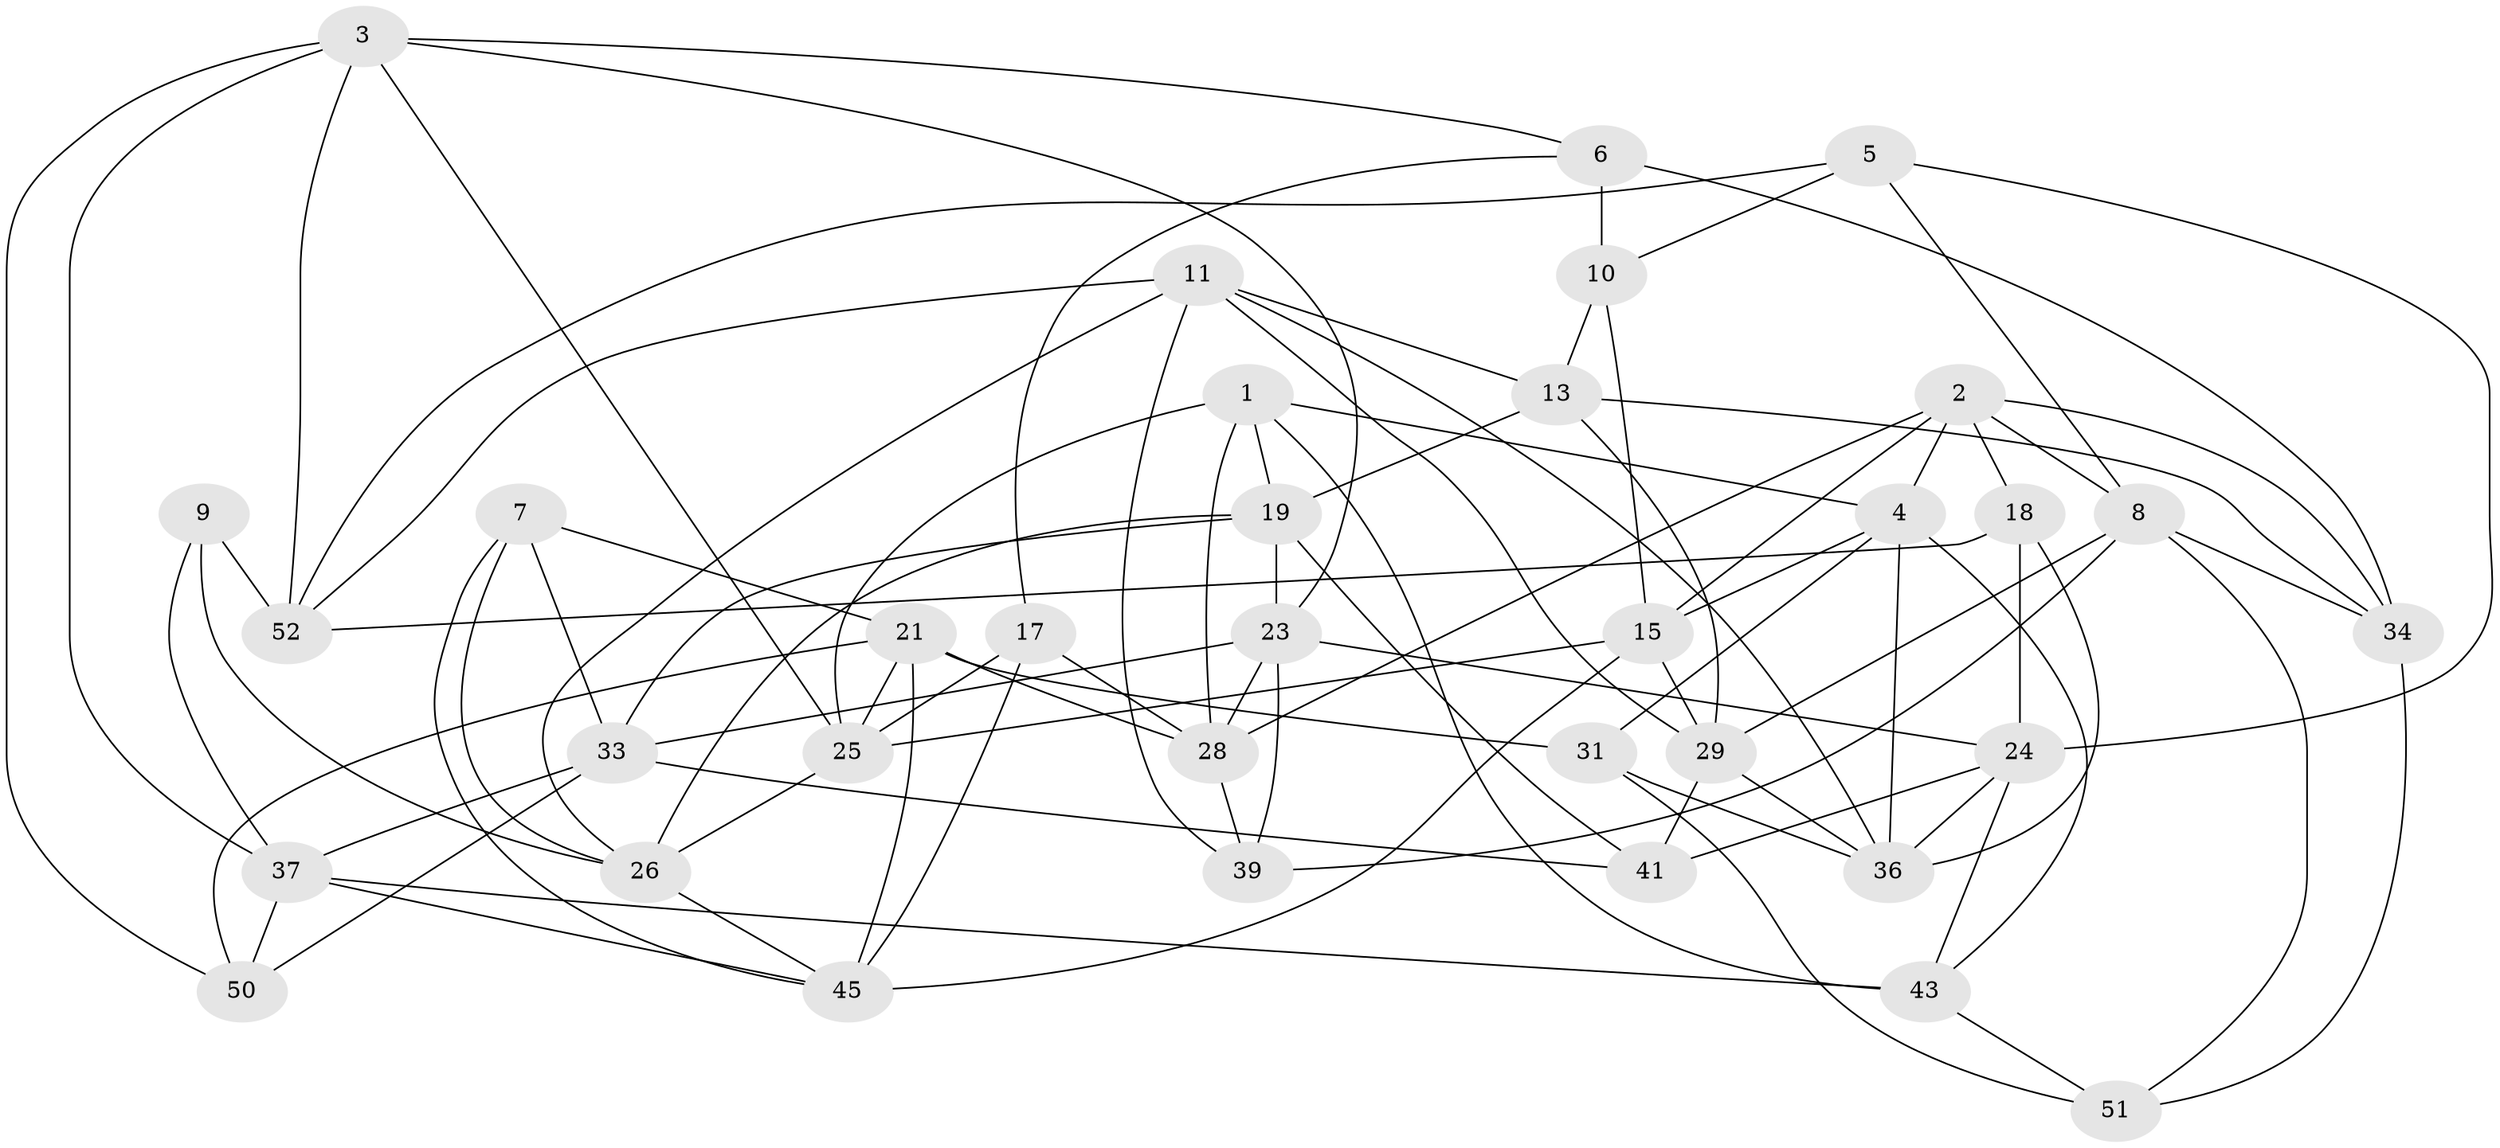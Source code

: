 // Generated by graph-tools (version 1.1) at 2025/24/03/03/25 07:24:22]
// undirected, 35 vertices, 90 edges
graph export_dot {
graph [start="1"]
  node [color=gray90,style=filled];
  1 [super="+27"];
  2 [super="+20"];
  3 [super="+12"];
  4 [super="+60"];
  5;
  6 [super="+14"];
  7;
  8 [super="+16"];
  9;
  10 [super="+42"];
  11 [super="+32"];
  13 [super="+44"];
  15 [super="+30"];
  17;
  18;
  19 [super="+57"];
  21 [super="+22"];
  23 [super="+49"];
  24 [super="+35"];
  25 [super="+46"];
  26 [super="+48"];
  28 [super="+55"];
  29 [super="+53"];
  31;
  33 [super="+38"];
  34 [super="+56"];
  36 [super="+54"];
  37 [super="+40"];
  39;
  41;
  43 [super="+47"];
  45 [super="+58"];
  50;
  51;
  52 [super="+59"];
  1 -- 43 [weight=2];
  1 -- 4;
  1 -- 19;
  1 -- 28;
  1 -- 25;
  2 -- 18;
  2 -- 8;
  2 -- 15;
  2 -- 28;
  2 -- 4;
  2 -- 34;
  3 -- 6;
  3 -- 52;
  3 -- 23;
  3 -- 25;
  3 -- 50;
  3 -- 37;
  4 -- 31;
  4 -- 43;
  4 -- 15;
  4 -- 36;
  5 -- 24;
  5 -- 8;
  5 -- 52;
  5 -- 10;
  6 -- 10 [weight=2];
  6 -- 17;
  6 -- 34 [weight=2];
  7 -- 21;
  7 -- 26;
  7 -- 45;
  7 -- 33;
  8 -- 51;
  8 -- 34;
  8 -- 29;
  8 -- 39;
  9 -- 52 [weight=2];
  9 -- 37;
  9 -- 26;
  10 -- 15;
  10 -- 13 [weight=2];
  11 -- 13;
  11 -- 39;
  11 -- 26;
  11 -- 52;
  11 -- 29;
  11 -- 36;
  13 -- 34;
  13 -- 19;
  13 -- 29;
  15 -- 29;
  15 -- 25;
  15 -- 45;
  17 -- 25;
  17 -- 45;
  17 -- 28;
  18 -- 36;
  18 -- 24;
  18 -- 52;
  19 -- 23;
  19 -- 41;
  19 -- 33;
  19 -- 26;
  21 -- 50;
  21 -- 25;
  21 -- 45;
  21 -- 28;
  21 -- 31;
  23 -- 39;
  23 -- 24;
  23 -- 33;
  23 -- 28;
  24 -- 41;
  24 -- 36;
  24 -- 43;
  25 -- 26;
  26 -- 45;
  28 -- 39;
  29 -- 41;
  29 -- 36;
  31 -- 51;
  31 -- 36;
  33 -- 50;
  33 -- 37;
  33 -- 41;
  34 -- 51;
  37 -- 45;
  37 -- 50;
  37 -- 43;
  43 -- 51;
}
